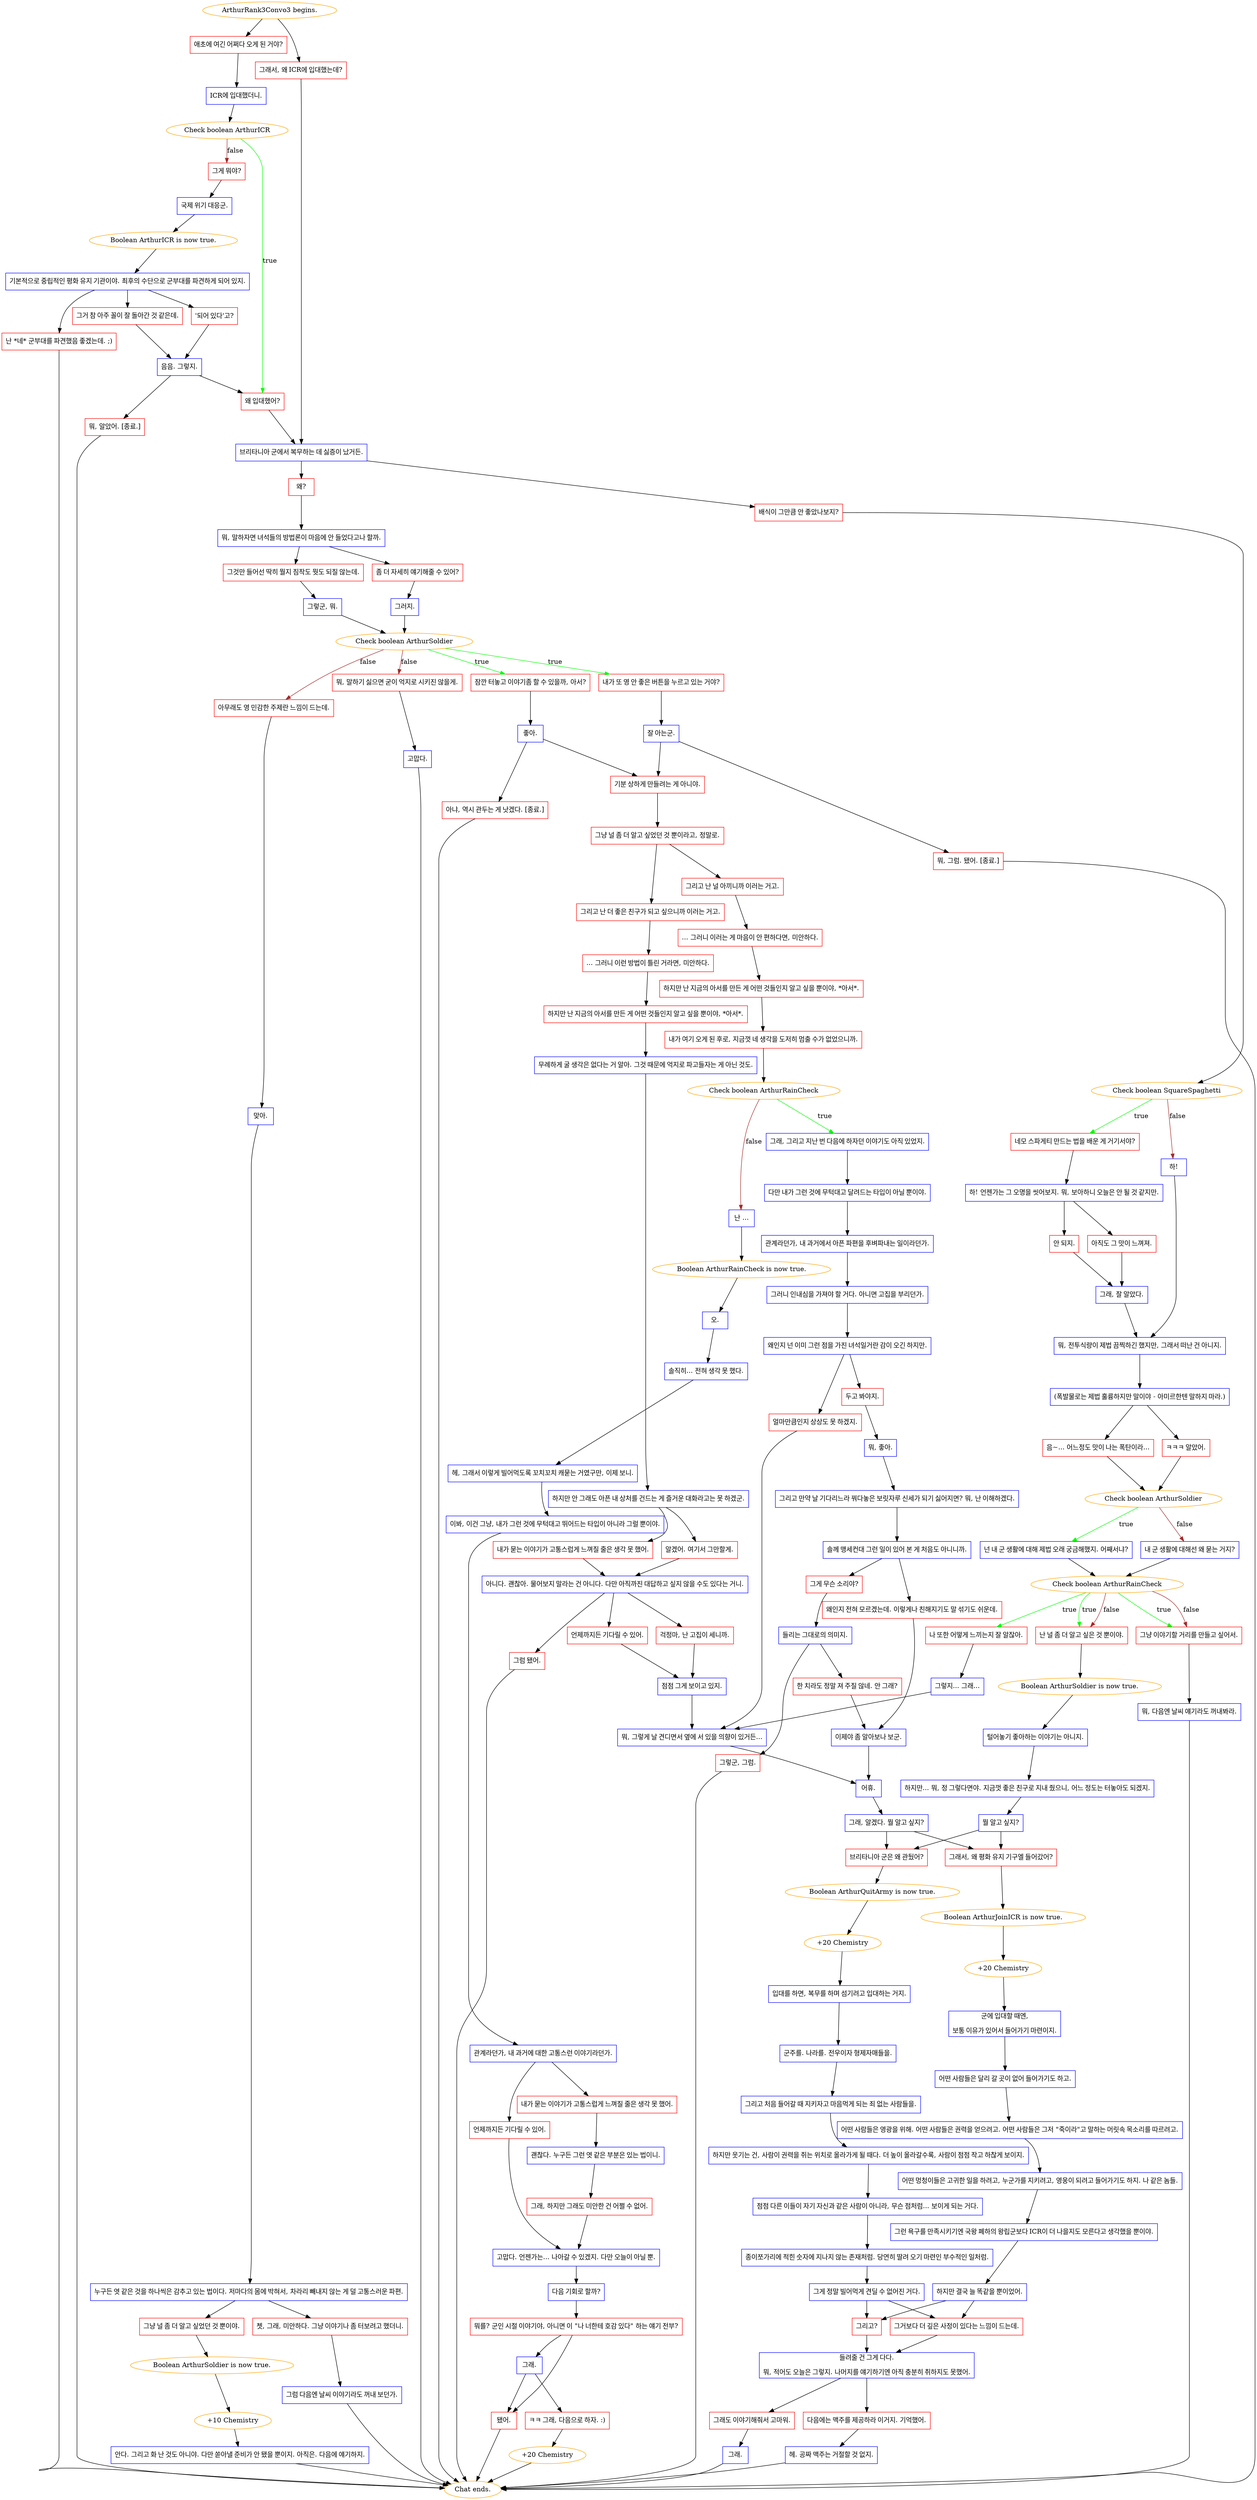 digraph {
	"ArthurRank3Convo3 begins." [color=orange];
		"ArthurRank3Convo3 begins." -> j3193816269;
		"ArthurRank3Convo3 begins." -> j662126118;
	j3193816269 [label="애초에 여긴 어쩌다 오게 된 거야?",shape=box,color=red];
		j3193816269 -> j1407407676;
	j662126118 [label="그래서, 왜 ICR에 입대했는데?",shape=box,color=red];
		j662126118 -> j3341581258;
	j1407407676 [label="ICR에 입대했더니.",shape=box,color=blue];
		j1407407676 -> j700410498;
	j3341581258 [label="브리타니아 군에서 복무하는 데 싫증이 났거든.",shape=box,color=blue];
		j3341581258 -> j3604584610;
		j3341581258 -> j686716531;
	j700410498 [label="Check boolean ArthurICR",color=orange];
		j700410498 -> j1751250308 [label=true,color=green];
		j700410498 -> j1017191094 [label=false,color=brown];
	j3604584610 [label="왜?",shape=box,color=red];
		j3604584610 -> j2106036654;
	j686716531 [label="배식이 그만큼 안 좋았나보지?",shape=box,color=red];
		j686716531 -> j104787129;
	j1751250308 [label="왜 입대했어?",shape=box,color=red];
		j1751250308 -> j3341581258;
	j1017191094 [label="그게 뭐야?",shape=box,color=red];
		j1017191094 -> j32020192;
	j2106036654 [label="뭐, 말하자면 녀석들의 방법론이 마음에 안 들었다고나 할까.",shape=box,color=blue];
		j2106036654 -> j1577253970;
		j2106036654 -> j3978529634;
	j104787129 [label="Check boolean SquareSpaghetti",color=orange];
		j104787129 -> j1013693153 [label=true,color=green];
		j104787129 -> j2805639829 [label=false,color=brown];
	j32020192 [label="국제 위기 대응군.",shape=box,color=blue];
		j32020192 -> j1212468278;
	j1577253970 [label="그것만 들어선 딱히 뭘지 짐작도 뭣도 되질 않는데.",shape=box,color=red];
		j1577253970 -> j3487171858;
	j3978529634 [label="좀 더 자세히 얘기해줄 수 있어?",shape=box,color=red];
		j3978529634 -> j307952920;
	j1013693153 [label="네모 스파게티 만드는 법을 배운 게 거기서야?",shape=box,color=red];
		j1013693153 -> j2418549987;
	j2805639829 [label="하!",shape=box,color=blue];
		j2805639829 -> j1854885181;
	j1212468278 [label="Boolean ArthurICR is now true.",color=orange];
		j1212468278 -> j1562512639;
	j3487171858 [label="그렇군, 뭐.",shape=box,color=blue];
		j3487171858 -> j2598616613;
	j307952920 [label="그러지.",shape=box,color=blue];
		j307952920 -> j2598616613;
	j2418549987 [label="하! 언젠가는 그 오명을 씻어보지. 뭐, 보아하니 오늘은 안 될 것 같지만.",shape=box,color=blue];
		j2418549987 -> j2469676768;
		j2418549987 -> j28321771;
	j1854885181 [label="뭐, 전투식량이 제법 끔찍하긴 했지만, 그래서 떠난 건 아니지.",shape=box,color=blue];
		j1854885181 -> j1264258626;
	j1562512639 [label="기본적으로 중립적인 평화 유지 기관이야. 최후의 수단으로 군부대를 파견하게 되어 있지.",shape=box,color=blue];
		j1562512639 -> j3486345817;
		j1562512639 -> j1221485810;
		j1562512639 -> j2444704723;
	j2598616613 [label="Check boolean ArthurSoldier",color=orange];
		j2598616613 -> j2137948605 [label=true,color=green];
		j2598616613 -> j1201495034 [label=true,color=green];
		j2598616613 -> j3972842804 [label=false,color=brown];
		j2598616613 -> j1053768599 [label=false,color=brown];
	j2469676768 [label="안 되지.",shape=box,color=red];
		j2469676768 -> j165883636;
	j28321771 [label="아직도 그 맛이 느껴져.",shape=box,color=red];
		j28321771 -> j165883636;
	j1264258626 [label="(폭발물로는 제법 훌륭하지만 말이야 - 아미르한텐 말하지 마라.)",shape=box,color=blue];
		j1264258626 -> j2191154290;
		j1264258626 -> j2078378912;
	j3486345817 [label="'되어 있다'고?",shape=box,color=red];
		j3486345817 -> j4087012657;
	j1221485810 [label="그거 참 아주 꼴이 잘 돌아간 것 같은데.",shape=box,color=red];
		j1221485810 -> j4087012657;
	j2444704723 [label="난 *네* 군부대를 파견했음 좋겠는데. ;)",shape=box,color=red];
		j2444704723 -> "Chat ends.";
	j2137948605 [label="잠깐 터놓고 이야기좀 할 수 있을까, 아서?",shape=box,color=red];
		j2137948605 -> j1263598480;
	j1201495034 [label="내가 또 영 안 좋은 버튼을 누르고 있는 거야?",shape=box,color=red];
		j1201495034 -> j175977804;
	j3972842804 [label="아무래도 영 민감한 주제란 느낌이 드는데.",shape=box,color=red];
		j3972842804 -> j1734375242;
	j1053768599 [label="뭐, 말하기 싫으면 굳이 억지로 시키진 않을게.",shape=box,color=red];
		j1053768599 -> j1011534870;
	j165883636 [label="그래, 잘 알았다.",shape=box,color=blue];
		j165883636 -> j1854885181;
	j2191154290 [label="ㅋㅋㅋ 알았어.",shape=box,color=red];
		j2191154290 -> j2458132265;
	j2078378912 [label="음~... 어느정도 맛이 나는 폭탄이라...",shape=box,color=red];
		j2078378912 -> j2458132265;
	j4087012657 [label="음음. 그렇지.",shape=box,color=blue];
		j4087012657 -> j1751250308;
		j4087012657 -> j4007138911;
	"Chat ends." [color=orange];
	j1263598480 [label="좋아.",shape=box,color=blue];
		j1263598480 -> j120299324;
		j1263598480 -> j640606750;
	j175977804 [label="잘 아는군.",shape=box,color=blue];
		j175977804 -> j120299324;
		j175977804 -> j725394391;
	j1734375242 [label="맞아.",shape=box,color=blue];
		j1734375242 -> j749260067;
	j1011534870 [label="고맙다.",shape=box,color=blue];
		j1011534870 -> "Chat ends.";
	j2458132265 [label="Check boolean ArthurSoldier",color=orange];
		j2458132265 -> j1006453631 [label=true,color=green];
		j2458132265 -> j2023666579 [label=false,color=brown];
	j4007138911 [label="뭐, 알았어. [종료.]",shape=box,color=red];
		j4007138911 -> "Chat ends.";
	j120299324 [label="기분 상하게 만들려는 게 아니야.",shape=box,color=red];
		j120299324 -> j1048272094;
	j640606750 [label="아냐, 역시 관두는 게 낫겠다. [종료.]",shape=box,color=red];
		j640606750 -> "Chat ends.";
	j725394391 [label="뭐, 그럼. 됐어. [종료.]",shape=box,color=red];
		j725394391 -> "Chat ends.";
	j749260067 [label="누구든 엿 같은 것을 하나씩은 감추고 있는 법이다. 저마다의 몸에 박혀서, 차라리 빼내지 않는 게 덜 고통스러운 파편.",shape=box,color=blue];
		j749260067 -> j2381855916;
		j749260067 -> j3041579130;
	j1006453631 [label="넌 내 군 생활에 대해 제법 오래 궁금해했지. 어째서냐?",shape=box,color=blue];
		j1006453631 -> j3736719020;
	j2023666579 [label="내 군 생활에 대해선 왜 묻는 거지?",shape=box,color=blue];
		j2023666579 -> j3736719020;
	j1048272094 [label="그냥 널 좀 더 알고 싶었던 것 뿐이라고, 정말로.",shape=box,color=red];
		j1048272094 -> j970963878;
		j1048272094 -> j3119018156;
	j2381855916 [label="쳇, 그래, 미안하다. 그냥 이야기나 좀 터보려고 했더니.",shape=box,color=red];
		j2381855916 -> j3421867591;
	j3041579130 [label="그냥 널 좀 더 알고 싶었던 것 뿐이야.",shape=box,color=red];
		j3041579130 -> j1539280522;
	j3736719020 [label="Check boolean ArthurRainCheck",color=orange];
		j3736719020 -> j2063916461 [label=true,color=green];
		j3736719020 -> j880416462 [label=true,color=green];
		j3736719020 -> j4145727269 [label=true,color=green];
		j3736719020 -> j880416462 [label=false,color=brown];
		j3736719020 -> j4145727269 [label=false,color=brown];
	j970963878 [label="그리고 난 더 좋은 친구가 되고 싶으니까 이러는 거고.",shape=box,color=red];
		j970963878 -> j4192778629;
	j3119018156 [label="그리고 난 널 아끼니까 이러는 거고.",shape=box,color=red];
		j3119018156 -> j1621595119;
	j3421867591 [label="그럼 다음엔 날씨 이야기라도 꺼내 보던가.",shape=box,color=blue];
		j3421867591 -> "Chat ends.";
	j1539280522 [label="Boolean ArthurSoldier is now true.",color=orange];
		j1539280522 -> j3428910164;
	j2063916461 [label="나 또한 어떻게 느끼는지 잘 알잖아.",shape=box,color=red];
		j2063916461 -> j2266625665;
	j880416462 [label="난 널 좀 더 알고 싶은 것 뿐이야.",shape=box,color=red];
		j880416462 -> j3005644443;
	j4145727269 [label="그냥 이야기할 거리를 만들고 싶어서.",shape=box,color=red];
		j4145727269 -> j3777949943;
	j4192778629 [label="... 그러니 이런 방법이 틀린 거라면, 미안하다.",shape=box,color=red];
		j4192778629 -> j1735075408;
	j1621595119 [label="... 그러니 이러는 게 마음이 안 편하다면, 미안하다.",shape=box,color=red];
		j1621595119 -> j3361445453;
	j3428910164 [label="+10 Chemistry",color=orange];
		j3428910164 -> j2345230177;
	j2266625665 [label="그렇지... 그래...",shape=box,color=blue];
		j2266625665 -> j2090430793;
	j3005644443 [label="Boolean ArthurSoldier is now true.",color=orange];
		j3005644443 -> j921570715;
	j3777949943 [label="뭐, 다음엔 날씨 얘기라도 꺼내봐라.",shape=box,color=blue];
		j3777949943 -> "Chat ends.";
	j1735075408 [label="하지만 난 지금의 아서를 만든 게 어떤 것들인지 알고 싶을 뿐이야, *아서*.",shape=box,color=red];
		j1735075408 -> j710728747;
	j3361445453 [label="하지만 난 지금의 아서를 만든 게 어떤 것들인지 알고 싶을 뿐이야, *아서*.",shape=box,color=red];
		j3361445453 -> j2586404900;
	j2345230177 [label="안다. 그리고 화 난 것도 아니야. 다만 쏟아낼 준비가 안 됐을 뿐이지. 아직은. 다음에 얘기하지.",shape=box,color=blue];
		j2345230177 -> "Chat ends.";
	j2090430793 [label="뭐, 그렇게 날 견디면서 옆에 서 있을 의향이 있거든...",shape=box,color=blue];
		j2090430793 -> j3095931997;
	j921570715 [label="털어놓기 좋아하는 이야기는 아니지.",shape=box,color=blue];
		j921570715 -> j2117282346;
	j710728747 [label="무례하게 굴 생각은 없다는 거 알아. 그것 때문에 억지로 파고들자는 게 아닌 것도.",shape=box,color=blue];
		j710728747 -> j1377146395;
	j2586404900 [label="내가 여기 오게 된 후로, 지금껏 네 생각을 도저히 멈출 수가 없었으니까.",shape=box,color=red];
		j2586404900 -> j1736351653;
	j3095931997 [label="어휴.",shape=box,color=blue];
		j3095931997 -> j405537476;
	j2117282346 [label="하지만... 뭐, 정 그렇다면야. 지금껏 좋은 친구로 지내 줬으니, 어느 정도는 터놓아도 되겠지.",shape=box,color=blue];
		j2117282346 -> j260259820;
	j1377146395 [label="하지만 안 그래도 아픈 내 상처를 건드는 게 즐거운 대화라고는 못 하겠군.",shape=box,color=blue];
		j1377146395 -> j3010513960;
		j1377146395 -> j1482809013;
	j1736351653 [label="Check boolean ArthurRainCheck",color=orange];
		j1736351653 -> j1425565447 [label=true,color=green];
		j1736351653 -> j440189074 [label=false,color=brown];
	j405537476 [label="그래, 알겠다. 뭘 알고 싶지?",shape=box,color=blue];
		j405537476 -> j1329208261;
		j405537476 -> j489136913;
	j260259820 [label="뭘 알고 싶지?",shape=box,color=blue];
		j260259820 -> j1329208261;
		j260259820 -> j489136913;
	j3010513960 [label="알겠어. 여기서 그만할게.",shape=box,color=red];
		j3010513960 -> j2175035123;
	j1482809013 [label="내가 묻는 이야기가 고통스럽게 느껴질 줄은 생각 못 했어.",shape=box,color=red];
		j1482809013 -> j2175035123;
	j1425565447 [label="그래, 그리고 지난 번 다음에 하자던 이야기도 아직 있었지.",shape=box,color=blue];
		j1425565447 -> j2311645582;
	j440189074 [label="난 ...",shape=box,color=blue];
		j440189074 -> j4216518783;
	j1329208261 [label="브리타니아 군은 왜 관뒀어?",shape=box,color=red];
		j1329208261 -> j2169708127;
	j489136913 [label="그래서, 왜 평화 유지 기구엘 들어갔어?",shape=box,color=red];
		j489136913 -> j3551874593;
	j2175035123 [label="아니다. 괜찮아. 물어보지 말라는 건 아니다. 다만 아직까진 대답하고 싶지 않을 수도 있다는 거니.",shape=box,color=blue];
		j2175035123 -> j4121604153;
		j2175035123 -> j2787669185;
		j2175035123 -> j3245534916;
	j2311645582 [label="다만 내가 그런 것에 무턱대고 달려드는 타입이 아닐 뿐이야.",shape=box,color=blue];
		j2311645582 -> j1995675327;
	j4216518783 [label="Boolean ArthurRainCheck is now true.",color=orange];
		j4216518783 -> j3869764664;
	j2169708127 [label="Boolean ArthurQuitArmy is now true.",color=orange];
		j2169708127 -> j82844806;
	j3551874593 [label="Boolean ArthurJoinICR is now true.",color=orange];
		j3551874593 -> j3897948166;
	j4121604153 [label="언제까지든 기다릴 수 있어.",shape=box,color=red];
		j4121604153 -> j795419386;
	j2787669185 [label="걱정마, 난 고집이 세니까.",shape=box,color=red];
		j2787669185 -> j795419386;
	j3245534916 [label="그럼 됐어.",shape=box,color=red];
		j3245534916 -> "Chat ends.";
	j1995675327 [label="관계라던가, 내 과거에서 아픈 파편을 후벼파내는 일이라던가.",shape=box,color=blue];
		j1995675327 -> j2156629924;
	j3869764664 [label="오.",shape=box,color=blue];
		j3869764664 -> j1866914036;
	j82844806 [label="+20 Chemistry",color=orange];
		j82844806 -> j3239397970;
	j3897948166 [label="+20 Chemistry",color=orange];
		j3897948166 -> j3544733191;
	j795419386 [label="점점 그게 보이고 있지.",shape=box,color=blue];
		j795419386 -> j2090430793;
	j2156629924 [label="그러니 인내심을 가져야 할 거다. 아니면 고집을 부리던가.",shape=box,color=blue];
		j2156629924 -> j999861205;
	j1866914036 [label="솔직히... 전혀 생각 못 했다.",shape=box,color=blue];
		j1866914036 -> j3818365660;
	j3239397970 [label="입대를 하면, 복무를 하며 섬기려고 입대하는 거지.",shape=box,color=blue];
		j3239397970 -> j2034443956;
	j3544733191 [label="군에 입대할 때엔,
보통 이유가 있어서 들어가기 마련이지.",shape=box,color=blue];
		j3544733191 -> j1057908115;
	j999861205 [label="왜인지 넌 이미 그런 점을 가진 녀석일거란 감이 오긴 하지만.",shape=box,color=blue];
		j999861205 -> j3591839139;
		j999861205 -> j2246866942;
	j3818365660 [label="헤, 그래서 이렇게 빌어먹도록 꼬치꼬치 캐묻는 거였구만, 이제 보니.",shape=box,color=blue];
		j3818365660 -> j1522644514;
	j2034443956 [label="군주를. 나라를. 전우이자 형제자매들을.",shape=box,color=blue];
		j2034443956 -> j1989204967;
	j1057908115 [label="어떤 사람들은 달리 갈 곳이 없어 들어가기도 하고.",shape=box,color=blue];
		j1057908115 -> j395935924;
	j3591839139 [label="두고 봐야지.",shape=box,color=red];
		j3591839139 -> j1842920246;
	j2246866942 [label="얼마만큼인지 상상도 못 하겠지.",shape=box,color=red];
		j2246866942 -> j2090430793;
	j1522644514 [label="이봐, 이건 그냥, 내가 그런 것에 무턱대고 뛰어드는 타입이 아니라 그럴 뿐이야.",shape=box,color=blue];
		j1522644514 -> j2642909896;
	j1989204967 [label="그리고 처음 들어갈 때 지키자고 마음먹게 되는 죄 없는 사람들을.",shape=box,color=blue];
		j1989204967 -> j3465855780;
	j395935924 [label="어떤 사람들은 영광을 위해. 어떤 사람들은 권력을 얻으려고. 어떤 사람들은 그저 \"죽이라\"고 말하는 머릿속 목소리를 따르려고.",shape=box,color=blue];
		j395935924 -> j2706181664;
	j1842920246 [label="뭐, 좋아.",shape=box,color=blue];
		j1842920246 -> j4291529040;
	j2642909896 [label="관계라던가, 내 과거에 대한 고통스런 이야기라던가.",shape=box,color=blue];
		j2642909896 -> j2943554908;
		j2642909896 -> j1542844588;
	j3465855780 [label="하지만 웃기는 건, 사람이 권력을 쥐는 위치로 올라가게 될 때다. 더 높이 올라갈수록, 사람이 점점 작고 하찮게 보이지.",shape=box,color=blue];
		j3465855780 -> j3464600744;
	j2706181664 [label="어떤 멍청이들은 고귀한 일을 하려고, 누군가를 지키려고, 영웅이 되려고 들어가기도 하지. 나 같은 놈들.",shape=box,color=blue];
		j2706181664 -> j875660649;
	j4291529040 [label="그리고 만약 날 기다리느라 꿔다놓은 보릿자루 신세가 되기 싫어지면? 뭐, 난 이해하겠다.",shape=box,color=blue];
		j4291529040 -> j608544802;
	j2943554908 [label="내가 묻는 이야기가 고통스럽게 느껴질 줄은 생각 못 했어.",shape=box,color=red];
		j2943554908 -> j2645873441;
	j1542844588 [label="언제까지든 기다릴 수 있어.",shape=box,color=red];
		j1542844588 -> j2887274439;
	j3464600744 [label="점점 다른 이들이 자기 자신과 같은 사람이 아니라, 무슨 점처럼... 보이게 되는 거다.",shape=box,color=blue];
		j3464600744 -> j1689857632;
	j875660649 [label="그런 욕구를 만족시키기엔 국왕 폐하의 왕립군보다 ICR이 더 나을지도 모른다고 생각했을 뿐이야.",shape=box,color=blue];
		j875660649 -> j39697995;
	j608544802 [label="솔께 맹세컨대 그런 일이 있어 본 게 처음도 아니니까.",shape=box,color=blue];
		j608544802 -> j4055092598;
		j608544802 -> j819875415;
	j2645873441 [label="괜찮다. 누구든 그런 엿 같은 부분은 있는 법이니.",shape=box,color=blue];
		j2645873441 -> j67256664;
	j2887274439 [label="고맙다. 언젠가는... 나아갈 수 있겠지. 다만 오늘이 아닐 뿐.",shape=box,color=blue];
		j2887274439 -> j641739615;
	j1689857632 [label="종이쪼가리에 적힌 숫자에 지나지 않는 존재처럼. 당연히 딸려 오기 마련인 부수적인 일처럼.",shape=box,color=blue];
		j1689857632 -> j2182569951;
	j39697995 [label="하지만 결국 늘 똑같을 뿐이었어.",shape=box,color=blue];
		j39697995 -> j3881565148;
		j39697995 -> j1540022380;
	j4055092598 [label="그게 무슨 소리야?",shape=box,color=red];
		j4055092598 -> j3079319017;
	j819875415 [label="왜인지 전혀 모르겠는데. 이렇게나 친해지기도 말 섞기도 쉬운데.",shape=box,color=red];
		j819875415 -> j3383596604;
	j67256664 [label="그래, 하지만 그래도 미안한 건 어쩔 수 없어.",shape=box,color=red];
		j67256664 -> j2887274439;
	j641739615 [label="다음 기회로 할까?",shape=box,color=blue];
		j641739615 -> j3185029700;
	j2182569951 [label="그게 정말 빌어먹게 견딜 수 없어진 거다.",shape=box,color=blue];
		j2182569951 -> j1540022380;
		j2182569951 -> j3881565148;
	j3881565148 [label="그리고?",shape=box,color=red];
		j3881565148 -> j4162715046;
	j1540022380 [label="그거보다 더 깊은 사정이 있다는 느낌이 드는데.",shape=box,color=red];
		j1540022380 -> j4162715046;
	j3079319017 [label="들리는 그대로의 의미지.",shape=box,color=blue];
		j3079319017 -> j747769076;
		j3079319017 -> j4266346920;
	j3383596604 [label="이제야 좀 알아보나 보군.",shape=box,color=blue];
		j3383596604 -> j3095931997;
	j3185029700 [label="뭐를? 군인 시절 이야기야, 아니면 이 \"나 너한테 호감 있다\" 하는 얘기 전부?",shape=box,color=red];
		j3185029700 -> j513651033;
		j3185029700 -> j3172228917;
	j4162715046 [label="들려줄 건 그게 다다.
뭐, 적어도 오늘은 그렇지. 나머지를 얘기하기엔 아직 충분히 취하지도 못했어.",shape=box,color=blue];
		j4162715046 -> j3848535678;
		j4162715046 -> j3257922152;
	j747769076 [label="그렇군, 그럼.",shape=box,color=red];
		j747769076 -> "Chat ends.";
	j4266346920 [label="한 치라도 정말 져 주질 않네. 안 그래?",shape=box,color=red];
		j4266346920 -> j3383596604;
	j513651033 [label="그래.",shape=box,color=blue];
		j513651033 -> j1788548559;
		j513651033 -> j3172228917;
	j3172228917 [label="됐어.",shape=box,color=red];
		j3172228917 -> "Chat ends.";
	j3848535678 [label="그래도 이야기해줘서 고마워.",shape=box,color=red];
		j3848535678 -> j2500414487;
	j3257922152 [label="다음에는 맥주를 제공하라 이거지. 기억했어.",shape=box,color=red];
		j3257922152 -> j270918158;
	j1788548559 [label="ㅋㅋ 그래, 다음으로 하자. :)",shape=box,color=red];
		j1788548559 -> j367054140;
	j2500414487 [label="그래.",shape=box,color=blue];
		j2500414487 -> "Chat ends.";
	j270918158 [label="헤. 공짜 맥주는 거절할 것 없지.",shape=box,color=blue];
		j270918158 -> "Chat ends.";
	j367054140 [label="+20 Chemistry",color=orange];
		j367054140 -> "Chat ends.";
}